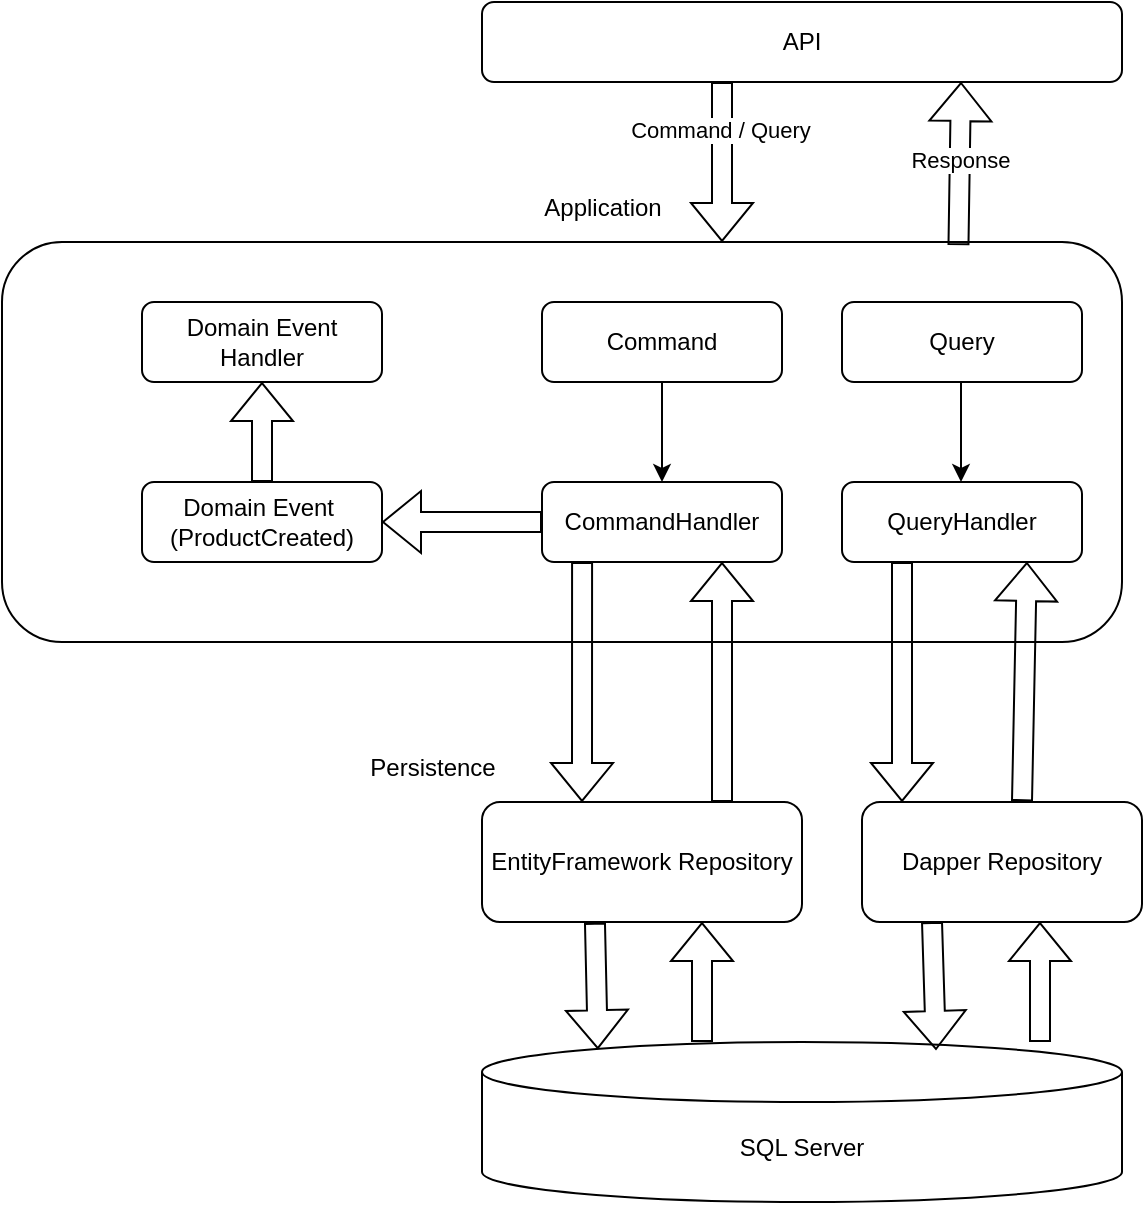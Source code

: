 <mxfile version="26.0.8">
  <diagram name="Page-1" id="qT4_KUrXLsi4JSAh7Ev4">
    <mxGraphModel dx="2085" dy="614" grid="1" gridSize="10" guides="1" tooltips="1" connect="1" arrows="1" fold="1" page="1" pageScale="1" pageWidth="850" pageHeight="1100" math="0" shadow="0">
      <root>
        <mxCell id="0" />
        <mxCell id="1" parent="0" />
        <mxCell id="GfekT3qdt3rA7QXHot6K-1" value="API" style="rounded=1;whiteSpace=wrap;html=1;" vertex="1" parent="1">
          <mxGeometry x="200" y="280" width="320" height="40" as="geometry" />
        </mxCell>
        <mxCell id="GfekT3qdt3rA7QXHot6K-2" value="" style="rounded=1;whiteSpace=wrap;html=1;" vertex="1" parent="1">
          <mxGeometry x="-40" y="400" width="560" height="200" as="geometry" />
        </mxCell>
        <mxCell id="GfekT3qdt3rA7QXHot6K-4" value="Application&lt;div&gt;&lt;br&gt;&lt;/div&gt;" style="text;html=1;align=center;verticalAlign=middle;resizable=0;points=[];autosize=1;strokeColor=none;fillColor=none;" vertex="1" parent="1">
          <mxGeometry x="220" y="370" width="80" height="40" as="geometry" />
        </mxCell>
        <mxCell id="GfekT3qdt3rA7QXHot6K-5" value="" style="shape=flexArrow;endArrow=classic;html=1;rounded=0;exitX=0.5;exitY=1;exitDx=0;exitDy=0;" edge="1" parent="1">
          <mxGeometry width="50" height="50" relative="1" as="geometry">
            <mxPoint x="320" y="320" as="sourcePoint" />
            <mxPoint x="320" y="400" as="targetPoint" />
          </mxGeometry>
        </mxCell>
        <mxCell id="GfekT3qdt3rA7QXHot6K-6" value="Command / Query" style="edgeLabel;html=1;align=center;verticalAlign=middle;resizable=0;points=[];" vertex="1" connectable="0" parent="GfekT3qdt3rA7QXHot6K-5">
          <mxGeometry x="-0.405" y="-1" relative="1" as="geometry">
            <mxPoint as="offset" />
          </mxGeometry>
        </mxCell>
        <mxCell id="GfekT3qdt3rA7QXHot6K-7" value="Command&lt;span style=&quot;color: rgba(0, 0, 0, 0); font-family: monospace; font-size: 0px; text-align: start; text-wrap-mode: nowrap;&quot;&gt;%3CmxGraphModel%3E%3Croot%3E%3CmxCell%20id%3D%220%22%2F%3E%3CmxCell%20id%3D%221%22%20parent%3D%220%22%2F%3E%3CmxCell%20id%3D%222%22%20value%3D%22API%22%20style%3D%22rounded%3D1%3BwhiteSpace%3Dwrap%3Bhtml%3D1%3B%22%20vertex%3D%221%22%20parent%3D%221%22%3E%3CmxGeometry%20x%3D%22320%22%20y%3D%22280%22%20width%3D%22120%22%20height%3D%2240%22%20as%3D%22geometry%22%2F%3E%3C%2FmxCell%3E%3C%2Froot%3E%3C%2FmxGraphModel%3E&lt;/span&gt;" style="rounded=1;whiteSpace=wrap;html=1;" vertex="1" parent="1">
          <mxGeometry x="230" y="430" width="120" height="40" as="geometry" />
        </mxCell>
        <mxCell id="GfekT3qdt3rA7QXHot6K-8" value="Query" style="rounded=1;whiteSpace=wrap;html=1;" vertex="1" parent="1">
          <mxGeometry x="380" y="430" width="120" height="40" as="geometry" />
        </mxCell>
        <mxCell id="GfekT3qdt3rA7QXHot6K-9" value="CommandHandler&lt;span style=&quot;color: rgba(0, 0, 0, 0); font-family: monospace; font-size: 0px; text-align: start; text-wrap-mode: nowrap;&quot;&gt;%3CmxGraphModel%3E%3Croot%3E%3CmxCell%20id%3D%220%22%2F%3E%3CmxCell%20id%3D%221%22%20parent%3D%220%22%2F%3E%3CmxCell%20id%3D%222%22%20value%3D%22API%22%20style%3D%22rounded%3D1%3BwhiteSpace%3Dwrap%3Bhtml%3D1%3B%22%20vertex%3D%221%22%20parent%3D%221%22%3E%3CmxGeometry%20x%3D%22320%22%20y%3D%22280%22%20width%3D%22120%22%20height%3D%2240%22%20as%3D%22geometry%22%2F%3E%3C%2FmxCell%3E%3C%2Froot%3E%3C%2FmxGraphModel%3E&lt;/span&gt;" style="rounded=1;whiteSpace=wrap;html=1;" vertex="1" parent="1">
          <mxGeometry x="230" y="520" width="120" height="40" as="geometry" />
        </mxCell>
        <mxCell id="GfekT3qdt3rA7QXHot6K-10" value="QueryHandler" style="rounded=1;whiteSpace=wrap;html=1;" vertex="1" parent="1">
          <mxGeometry x="380" y="520" width="120" height="40" as="geometry" />
        </mxCell>
        <mxCell id="GfekT3qdt3rA7QXHot6K-11" style="edgeStyle=orthogonalEdgeStyle;rounded=0;orthogonalLoop=1;jettySize=auto;html=1;exitX=0.5;exitY=1;exitDx=0;exitDy=0;" edge="1" parent="1" source="GfekT3qdt3rA7QXHot6K-2" target="GfekT3qdt3rA7QXHot6K-2">
          <mxGeometry relative="1" as="geometry" />
        </mxCell>
        <mxCell id="GfekT3qdt3rA7QXHot6K-12" value="" style="endArrow=classic;html=1;rounded=0;entryX=0.5;entryY=0;entryDx=0;entryDy=0;exitX=0.5;exitY=1;exitDx=0;exitDy=0;" edge="1" parent="1" source="GfekT3qdt3rA7QXHot6K-7" target="GfekT3qdt3rA7QXHot6K-9">
          <mxGeometry width="50" height="50" relative="1" as="geometry">
            <mxPoint x="190" y="500" as="sourcePoint" />
            <mxPoint x="240" y="450" as="targetPoint" />
          </mxGeometry>
        </mxCell>
        <mxCell id="GfekT3qdt3rA7QXHot6K-13" value="" style="endArrow=classic;html=1;rounded=0;entryX=0.5;entryY=0;entryDx=0;entryDy=0;exitX=0.5;exitY=1;exitDx=0;exitDy=0;" edge="1" parent="1">
          <mxGeometry width="50" height="50" relative="1" as="geometry">
            <mxPoint x="439.5" y="470" as="sourcePoint" />
            <mxPoint x="439.5" y="520" as="targetPoint" />
          </mxGeometry>
        </mxCell>
        <mxCell id="GfekT3qdt3rA7QXHot6K-19" value="EntityFramework Repository" style="rounded=1;whiteSpace=wrap;html=1;" vertex="1" parent="1">
          <mxGeometry x="200" y="680" width="160" height="60" as="geometry" />
        </mxCell>
        <mxCell id="GfekT3qdt3rA7QXHot6K-21" value="" style="shape=flexArrow;endArrow=classic;html=1;rounded=0;exitX=0.75;exitY=0;exitDx=0;exitDy=0;entryX=0.75;entryY=1;entryDx=0;entryDy=0;" edge="1" parent="1" source="GfekT3qdt3rA7QXHot6K-19" target="GfekT3qdt3rA7QXHot6K-9">
          <mxGeometry width="50" height="50" relative="1" as="geometry">
            <mxPoint x="190" y="700" as="sourcePoint" />
            <mxPoint x="440" y="600" as="targetPoint" />
          </mxGeometry>
        </mxCell>
        <mxCell id="GfekT3qdt3rA7QXHot6K-22" value="SQL Server" style="shape=cylinder3;whiteSpace=wrap;html=1;boundedLbl=1;backgroundOutline=1;size=15;" vertex="1" parent="1">
          <mxGeometry x="200" y="800" width="320" height="80" as="geometry" />
        </mxCell>
        <mxCell id="GfekT3qdt3rA7QXHot6K-23" value="" style="shape=flexArrow;endArrow=classic;html=1;rounded=0;exitX=0.353;exitY=1.007;exitDx=0;exitDy=0;entryX=0.181;entryY=0.045;entryDx=0;entryDy=0;entryPerimeter=0;exitPerimeter=0;" edge="1" parent="1" source="GfekT3qdt3rA7QXHot6K-19" target="GfekT3qdt3rA7QXHot6K-22">
          <mxGeometry width="50" height="50" relative="1" as="geometry">
            <mxPoint x="240" y="740" as="sourcePoint" />
            <mxPoint x="240" y="790" as="targetPoint" />
          </mxGeometry>
        </mxCell>
        <mxCell id="GfekT3qdt3rA7QXHot6K-26" value="" style="shape=flexArrow;endArrow=classic;html=1;rounded=0;entryX=0.621;entryY=0.98;entryDx=0;entryDy=0;entryPerimeter=0;exitX=0.854;exitY=0.008;exitDx=0;exitDy=0;exitPerimeter=0;" edge="1" parent="1" source="GfekT3qdt3rA7QXHot6K-2">
          <mxGeometry width="50" height="50" relative="1" as="geometry">
            <mxPoint x="439.5" y="383" as="sourcePoint" />
            <mxPoint x="439.5" y="320" as="targetPoint" />
          </mxGeometry>
        </mxCell>
        <mxCell id="GfekT3qdt3rA7QXHot6K-27" value="Response" style="edgeLabel;html=1;align=center;verticalAlign=middle;resizable=0;points=[];" vertex="1" connectable="0" parent="GfekT3qdt3rA7QXHot6K-26">
          <mxGeometry x="0.056" y="6" relative="1" as="geometry">
            <mxPoint x="6" as="offset" />
          </mxGeometry>
        </mxCell>
        <mxCell id="GfekT3qdt3rA7QXHot6K-28" value="" style="shape=flexArrow;endArrow=classic;html=1;rounded=0;entryX=0.25;entryY=0;entryDx=0;entryDy=0;exitX=0.167;exitY=1;exitDx=0;exitDy=0;exitPerimeter=0;" edge="1" parent="1" source="GfekT3qdt3rA7QXHot6K-9">
          <mxGeometry width="50" height="50" relative="1" as="geometry">
            <mxPoint x="250" y="600" as="sourcePoint" />
            <mxPoint x="250" y="680" as="targetPoint" />
          </mxGeometry>
        </mxCell>
        <mxCell id="GfekT3qdt3rA7QXHot6K-29" value="" style="shape=flexArrow;endArrow=classic;html=1;rounded=0;entryX=0.5;entryY=1;entryDx=0;entryDy=0;" edge="1" parent="1">
          <mxGeometry width="50" height="50" relative="1" as="geometry">
            <mxPoint x="310" y="800" as="sourcePoint" />
            <mxPoint x="310" y="740" as="targetPoint" />
          </mxGeometry>
        </mxCell>
        <mxCell id="GfekT3qdt3rA7QXHot6K-30" value="Dapper Repository" style="rounded=1;whiteSpace=wrap;html=1;" vertex="1" parent="1">
          <mxGeometry x="390" y="680" width="140" height="60" as="geometry" />
        </mxCell>
        <mxCell id="GfekT3qdt3rA7QXHot6K-31" value="" style="shape=flexArrow;endArrow=classic;html=1;rounded=0;exitX=0.353;exitY=1.007;exitDx=0;exitDy=0;entryX=0.181;entryY=0.045;entryDx=0;entryDy=0;entryPerimeter=0;exitPerimeter=0;" edge="1" parent="1">
          <mxGeometry width="50" height="50" relative="1" as="geometry">
            <mxPoint x="425" y="740" as="sourcePoint" />
            <mxPoint x="427" y="804" as="targetPoint" />
          </mxGeometry>
        </mxCell>
        <mxCell id="GfekT3qdt3rA7QXHot6K-32" value="" style="shape=flexArrow;endArrow=classic;html=1;rounded=0;entryX=0.5;entryY=1;entryDx=0;entryDy=0;" edge="1" parent="1">
          <mxGeometry width="50" height="50" relative="1" as="geometry">
            <mxPoint x="479" y="800" as="sourcePoint" />
            <mxPoint x="479" y="740" as="targetPoint" />
          </mxGeometry>
        </mxCell>
        <mxCell id="GfekT3qdt3rA7QXHot6K-33" value="" style="shape=flexArrow;endArrow=classic;html=1;rounded=0;entryX=0.25;entryY=0;entryDx=0;entryDy=0;exitX=0.25;exitY=1;exitDx=0;exitDy=0;" edge="1" parent="1" source="GfekT3qdt3rA7QXHot6K-10">
          <mxGeometry width="50" height="50" relative="1" as="geometry">
            <mxPoint x="410" y="600" as="sourcePoint" />
            <mxPoint x="410" y="680" as="targetPoint" />
          </mxGeometry>
        </mxCell>
        <mxCell id="GfekT3qdt3rA7QXHot6K-34" value="" style="shape=flexArrow;endArrow=classic;html=1;rounded=0;exitX=0.75;exitY=0;exitDx=0;exitDy=0;entryX=0.937;entryY=1.01;entryDx=0;entryDy=0;entryPerimeter=0;" edge="1" parent="1">
          <mxGeometry width="50" height="50" relative="1" as="geometry">
            <mxPoint x="470" y="679.6" as="sourcePoint" />
            <mxPoint x="472.44" y="560.0" as="targetPoint" />
          </mxGeometry>
        </mxCell>
        <mxCell id="GfekT3qdt3rA7QXHot6K-35" value="Persistence&lt;div&gt;&lt;br&gt;&lt;/div&gt;" style="text;html=1;align=center;verticalAlign=middle;resizable=0;points=[];autosize=1;strokeColor=none;fillColor=none;" vertex="1" parent="1">
          <mxGeometry x="130" y="650" width="90" height="40" as="geometry" />
        </mxCell>
        <mxCell id="GfekT3qdt3rA7QXHot6K-37" value="Domain Event&amp;nbsp;&lt;br&gt;(ProductCreated)" style="rounded=1;whiteSpace=wrap;html=1;" vertex="1" parent="1">
          <mxGeometry x="30" y="520" width="120" height="40" as="geometry" />
        </mxCell>
        <mxCell id="GfekT3qdt3rA7QXHot6K-39" value="Domain Event Handler" style="rounded=1;whiteSpace=wrap;html=1;" vertex="1" parent="1">
          <mxGeometry x="30" y="430" width="120" height="40" as="geometry" />
        </mxCell>
        <mxCell id="GfekT3qdt3rA7QXHot6K-41" value="" style="shape=flexArrow;endArrow=classic;html=1;rounded=0;entryX=1;entryY=0.5;entryDx=0;entryDy=0;exitX=0;exitY=0.5;exitDx=0;exitDy=0;" edge="1" parent="1" source="GfekT3qdt3rA7QXHot6K-9" target="GfekT3qdt3rA7QXHot6K-37">
          <mxGeometry width="50" height="50" relative="1" as="geometry">
            <mxPoint x="120" y="600" as="sourcePoint" />
            <mxPoint x="170" y="550" as="targetPoint" />
          </mxGeometry>
        </mxCell>
        <mxCell id="GfekT3qdt3rA7QXHot6K-42" value="" style="shape=flexArrow;endArrow=classic;html=1;rounded=0;entryX=0.5;entryY=1;entryDx=0;entryDy=0;exitX=0.5;exitY=0;exitDx=0;exitDy=0;" edge="1" parent="1" source="GfekT3qdt3rA7QXHot6K-37" target="GfekT3qdt3rA7QXHot6K-39">
          <mxGeometry width="50" height="50" relative="1" as="geometry">
            <mxPoint x="110" y="550" as="sourcePoint" />
            <mxPoint x="160" y="500" as="targetPoint" />
          </mxGeometry>
        </mxCell>
      </root>
    </mxGraphModel>
  </diagram>
</mxfile>
